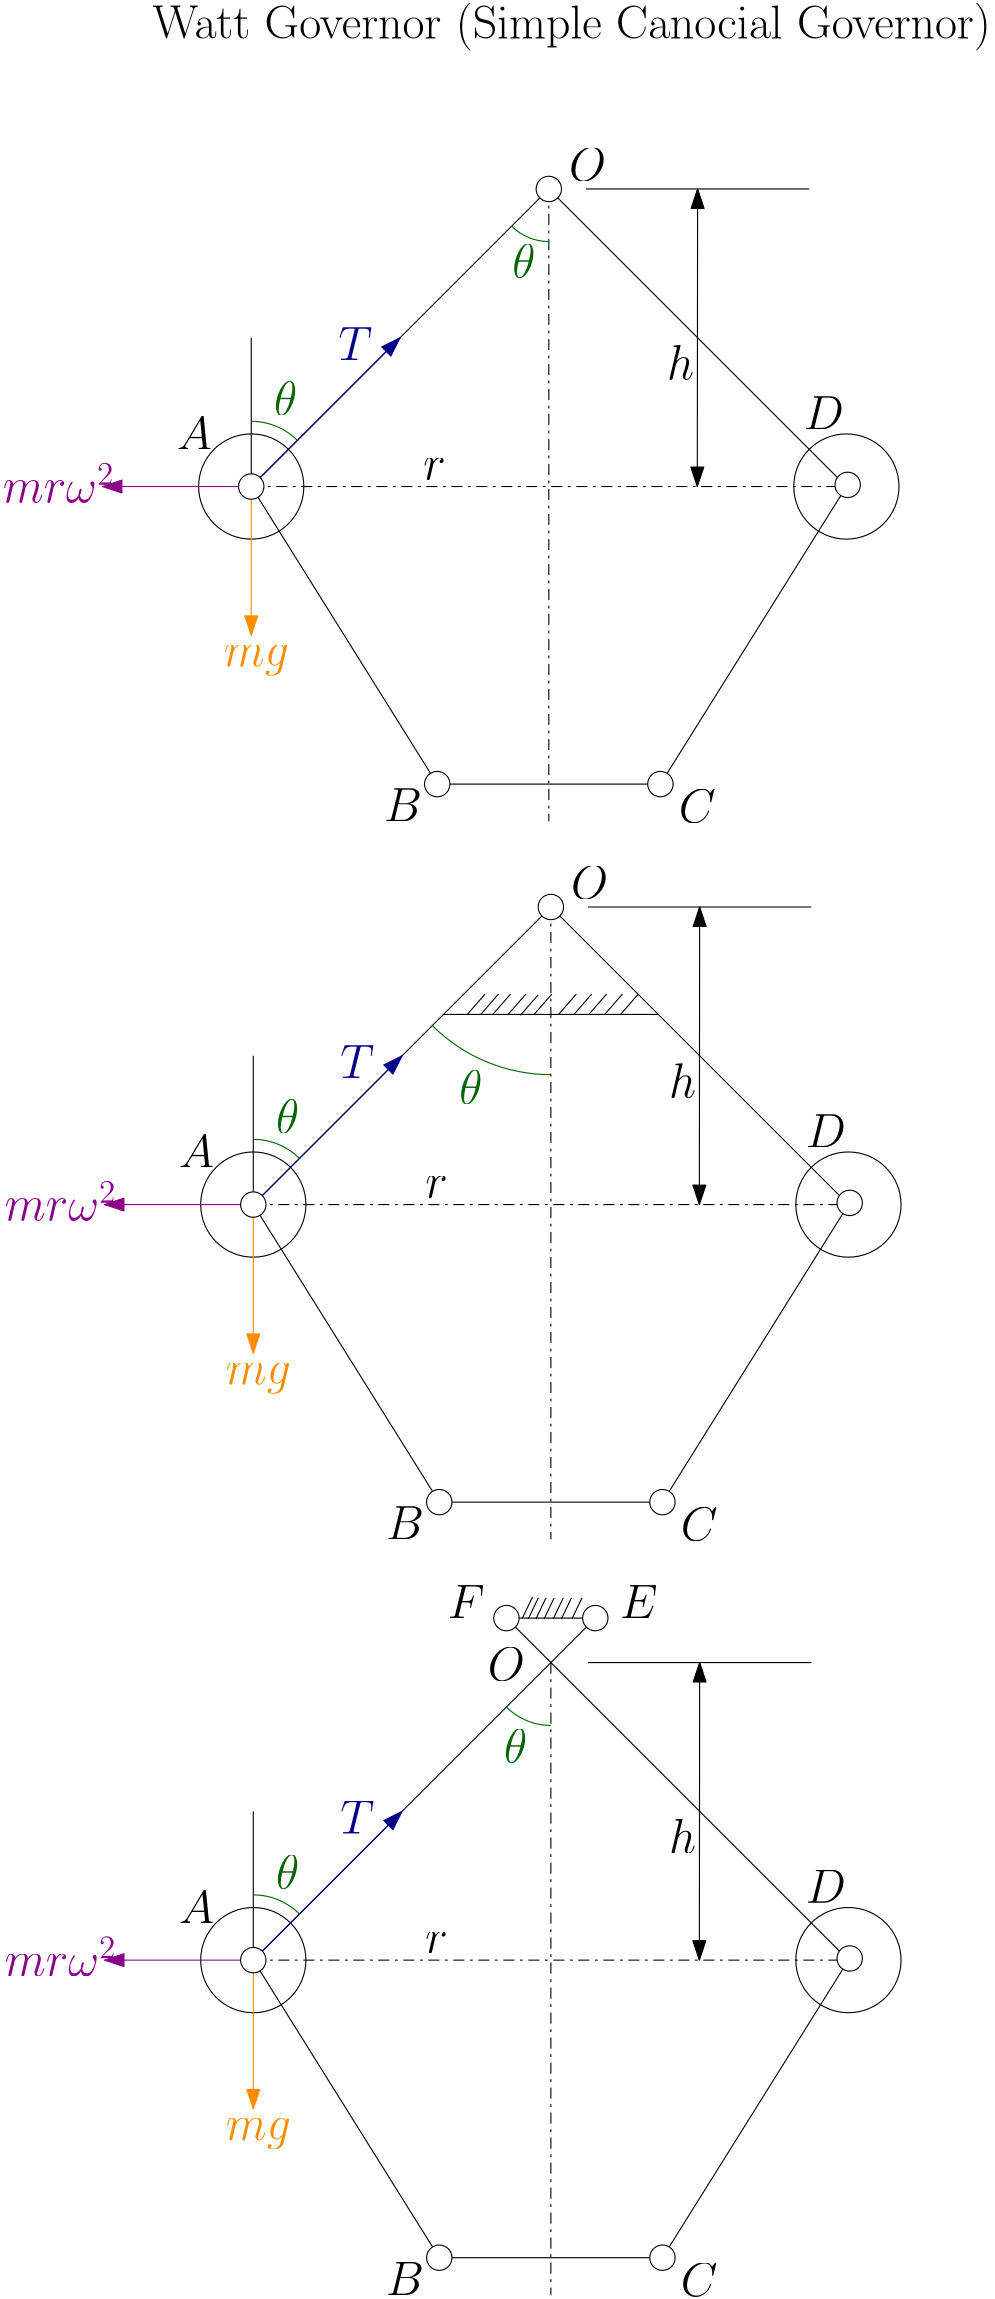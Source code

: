<?xml version="1.0"?>
<!DOCTYPE ipe SYSTEM "ipe.dtd">
<ipe version="70218" creator="Ipe 7.2.27">
<info created="D:20230807200359" modified="D:20230807220302"/>
<ipestyle name="basic">
<symbol name="arrow/arc(spx)">
<path stroke="sym-stroke" fill="sym-stroke" pen="sym-pen">
0 0 m
-1 0.333 l
-1 -0.333 l
h
</path>
</symbol>
<symbol name="arrow/farc(spx)">
<path stroke="sym-stroke" fill="white" pen="sym-pen">
0 0 m
-1 0.333 l
-1 -0.333 l
h
</path>
</symbol>
<symbol name="arrow/ptarc(spx)">
<path stroke="sym-stroke" fill="sym-stroke" pen="sym-pen">
0 0 m
-1 0.333 l
-0.8 0 l
-1 -0.333 l
h
</path>
</symbol>
<symbol name="arrow/fptarc(spx)">
<path stroke="sym-stroke" fill="white" pen="sym-pen">
0 0 m
-1 0.333 l
-0.8 0 l
-1 -0.333 l
h
</path>
</symbol>
<symbol name="mark/circle(sx)" transformations="translations">
<path fill="sym-stroke">
0.6 0 0 0.6 0 0 e
0.4 0 0 0.4 0 0 e
</path>
</symbol>
<symbol name="mark/disk(sx)" transformations="translations">
<path fill="sym-stroke">
0.6 0 0 0.6 0 0 e
</path>
</symbol>
<symbol name="mark/fdisk(sfx)" transformations="translations">
<group>
<path fill="sym-fill">
0.5 0 0 0.5 0 0 e
</path>
<path fill="sym-stroke" fillrule="eofill">
0.6 0 0 0.6 0 0 e
0.4 0 0 0.4 0 0 e
</path>
</group>
</symbol>
<symbol name="mark/box(sx)" transformations="translations">
<path fill="sym-stroke" fillrule="eofill">
-0.6 -0.6 m
0.6 -0.6 l
0.6 0.6 l
-0.6 0.6 l
h
-0.4 -0.4 m
0.4 -0.4 l
0.4 0.4 l
-0.4 0.4 l
h
</path>
</symbol>
<symbol name="mark/square(sx)" transformations="translations">
<path fill="sym-stroke">
-0.6 -0.6 m
0.6 -0.6 l
0.6 0.6 l
-0.6 0.6 l
h
</path>
</symbol>
<symbol name="mark/fsquare(sfx)" transformations="translations">
<group>
<path fill="sym-fill">
-0.5 -0.5 m
0.5 -0.5 l
0.5 0.5 l
-0.5 0.5 l
h
</path>
<path fill="sym-stroke" fillrule="eofill">
-0.6 -0.6 m
0.6 -0.6 l
0.6 0.6 l
-0.6 0.6 l
h
-0.4 -0.4 m
0.4 -0.4 l
0.4 0.4 l
-0.4 0.4 l
h
</path>
</group>
</symbol>
<symbol name="mark/cross(sx)" transformations="translations">
<group>
<path fill="sym-stroke">
-0.43 -0.57 m
0.57 0.43 l
0.43 0.57 l
-0.57 -0.43 l
h
</path>
<path fill="sym-stroke">
-0.43 0.57 m
0.57 -0.43 l
0.43 -0.57 l
-0.57 0.43 l
h
</path>
</group>
</symbol>
<symbol name="arrow/fnormal(spx)">
<path stroke="sym-stroke" fill="white" pen="sym-pen">
0 0 m
-1 0.333 l
-1 -0.333 l
h
</path>
</symbol>
<symbol name="arrow/pointed(spx)">
<path stroke="sym-stroke" fill="sym-stroke" pen="sym-pen">
0 0 m
-1 0.333 l
-0.8 0 l
-1 -0.333 l
h
</path>
</symbol>
<symbol name="arrow/fpointed(spx)">
<path stroke="sym-stroke" fill="white" pen="sym-pen">
0 0 m
-1 0.333 l
-0.8 0 l
-1 -0.333 l
h
</path>
</symbol>
<symbol name="arrow/linear(spx)">
<path stroke="sym-stroke" pen="sym-pen">
-1 0.333 m
0 0 l
-1 -0.333 l
</path>
</symbol>
<symbol name="arrow/fdouble(spx)">
<path stroke="sym-stroke" fill="white" pen="sym-pen">
0 0 m
-1 0.333 l
-1 -0.333 l
h
-1 0 m
-2 0.333 l
-2 -0.333 l
h
</path>
</symbol>
<symbol name="arrow/double(spx)">
<path stroke="sym-stroke" fill="sym-stroke" pen="sym-pen">
0 0 m
-1 0.333 l
-1 -0.333 l
h
-1 0 m
-2 0.333 l
-2 -0.333 l
h
</path>
</symbol>
<symbol name="arrow/mid-normal(spx)">
<path stroke="sym-stroke" fill="sym-stroke" pen="sym-pen">
0.5 0 m
-0.5 0.333 l
-0.5 -0.333 l
h
</path>
</symbol>
<symbol name="arrow/mid-fnormal(spx)">
<path stroke="sym-stroke" fill="white" pen="sym-pen">
0.5 0 m
-0.5 0.333 l
-0.5 -0.333 l
h
</path>
</symbol>
<symbol name="arrow/mid-pointed(spx)">
<path stroke="sym-stroke" fill="sym-stroke" pen="sym-pen">
0.5 0 m
-0.5 0.333 l
-0.3 0 l
-0.5 -0.333 l
h
</path>
</symbol>
<symbol name="arrow/mid-fpointed(spx)">
<path stroke="sym-stroke" fill="white" pen="sym-pen">
0.5 0 m
-0.5 0.333 l
-0.3 0 l
-0.5 -0.333 l
h
</path>
</symbol>
<symbol name="arrow/mid-double(spx)">
<path stroke="sym-stroke" fill="sym-stroke" pen="sym-pen">
1 0 m
0 0.333 l
0 -0.333 l
h
0 0 m
-1 0.333 l
-1 -0.333 l
h
</path>
</symbol>
<symbol name="arrow/mid-fdouble(spx)">
<path stroke="sym-stroke" fill="white" pen="sym-pen">
1 0 m
0 0.333 l
0 -0.333 l
h
0 0 m
-1 0.333 l
-1 -0.333 l
h
</path>
</symbol>
<anglesize name="22.5 deg" value="22.5"/>
<anglesize name="30 deg" value="30"/>
<anglesize name="45 deg" value="45"/>
<anglesize name="60 deg" value="60"/>
<anglesize name="90 deg" value="90"/>
<arrowsize name="large" value="10"/>
<arrowsize name="small" value="5"/>
<arrowsize name="tiny" value="3"/>
<color name="blue" value="0 0 1"/>
<color name="brown" value="0.647 0.165 0.165"/>
<color name="darkblue" value="0 0 0.545"/>
<color name="darkcyan" value="0 0.545 0.545"/>
<color name="darkgray" value="0.663"/>
<color name="darkgreen" value="0 0.392 0"/>
<color name="darkmagenta" value="0.545 0 0.545"/>
<color name="darkorange" value="1 0.549 0"/>
<color name="darkred" value="0.545 0 0"/>
<color name="gold" value="1 0.843 0"/>
<color name="gray" value="0.745"/>
<color name="green" value="0 1 0"/>
<color name="lightblue" value="0.678 0.847 0.902"/>
<color name="lightcyan" value="0.878 1 1"/>
<color name="lightgray" value="0.827"/>
<color name="lightgreen" value="0.565 0.933 0.565"/>
<color name="lightyellow" value="1 1 0.878"/>
<color name="navy" value="0 0 0.502"/>
<color name="orange" value="1 0.647 0"/>
<color name="pink" value="1 0.753 0.796"/>
<color name="purple" value="0.627 0.125 0.941"/>
<color name="red" value="1 0 0"/>
<color name="seagreen" value="0.18 0.545 0.341"/>
<color name="turquoise" value="0.251 0.878 0.816"/>
<color name="violet" value="0.933 0.51 0.933"/>
<color name="yellow" value="1 1 0"/>
<dashstyle name="dash dot dotted" value="[4 2 1 2 1 2] 0"/>
<dashstyle name="dash dotted" value="[4 2 1 2] 0"/>
<dashstyle name="dashed" value="[4] 0"/>
<dashstyle name="dotted" value="[1 3] 0"/>
<gridsize name="10 pts (~3.5 mm)" value="10"/>
<gridsize name="14 pts (~5 mm)" value="14"/>
<gridsize name="16 pts (~6 mm)" value="16"/>
<gridsize name="20 pts (~7 mm)" value="20"/>
<gridsize name="28 pts (~10 mm)" value="28"/>
<gridsize name="32 pts (~12 mm)" value="32"/>
<gridsize name="4 pts" value="4"/>
<gridsize name="56 pts (~20 mm)" value="56"/>
<gridsize name="8 pts (~3 mm)" value="8"/>
<opacity name="10%" value="0.1"/>
<opacity name="30%" value="0.3"/>
<opacity name="50%" value="0.5"/>
<opacity name="75%" value="0.75"/>
<pen name="fat" value="1.2"/>
<pen name="heavier" value="0.8"/>
<pen name="ultrafat" value="2"/>
<symbolsize name="large" value="5"/>
<symbolsize name="small" value="2"/>
<symbolsize name="tiny" value="1.1"/>
<textsize name="Huge" value="\Huge"/>
<textsize name="LARGE" value="\LARGE"/>
<textsize name="Large" value="\Large"/>
<textsize name="footnote" value="\footnotesize"/>
<textsize name="huge" value="\huge"/>
<textsize name="large" value="\large"/>
<textsize name="script" value="\scriptsize"/>
<textsize name="small" value="\small"/>
<textsize name="tiny" value="\tiny"/>
<textstyle name="center" begin="\begin{center}" end="\end{center}"/>
<textstyle name="item" begin="\begin{itemize}\item{}" end="\end{itemize}"/>
<textstyle name="itemize" begin="\begin{itemize}" end="\end{itemize}"/>
<tiling name="falling" angle="-60" step="4" width="1"/>
<tiling name="rising" angle="30" step="4" width="1"/>
</ipestyle>
<page>
<layer name="alpha"/>
<view layers="alpha" active="alpha"/>
<path layer="alpha" matrix="0.836928 0 0 0.836928 -17.3804 125.239" stroke="black" dash="dash dotted">
256 640 m
512 640 l
</path>
<text matrix="1.07538 0 0 1.14659 -96.7967 -40.1086" transformations="translations" pos="240 752" stroke="black" type="label" width="302.086" height="12.896" depth="4.29" valign="baseline" size="LARGE">Watt Governor (Simple Canocial Governor)</text>
<path matrix="0.836928 0 0 0.836928 -70.9438 178.803" stroke="black">
448 704 m
320 576 l
</path>
<path matrix="0.836928 0 0 0.836928 -70.9438 178.803" stroke="black">
448 704 m
576 576 l
</path>
<path matrix="0.836928 0 0 0.836928 -17.3804 125.239" stroke="black">
336 512 m
432 512 l
</path>
<path matrix="0.836928 0 0 0.836928 -17.3804 125.239" stroke="black">
256 640 m
336 512 l
</path>
<path matrix="0.836928 0 0 0.836928 -17.3804 125.239" stroke="black">
512 640 m
432 512 l
</path>
<path matrix="0.836928 0 0 0.836928 -17.3804 125.239" stroke="black">
22.6274 0 0 22.6274 256 640 e
</path>
<path matrix="0.836928 0 0 0.836928 -17.3804 125.239" stroke="black">
22.6274 0 0 22.6274 512 640 e
</path>
<path matrix="0.836928 0 0 0.836928 197.333 125.84" stroke="black" fill="white">
5.46196 0 0 5.46196 256 640 e
</path>
<path matrix="0.836928 0 0 0.836928 -17.3804 125.239" stroke="black" dash="dash dotted">
384 768 m
384 496 l
</path>
<path matrix="0.836928 0 0 0.836928 89.7464 232.366" stroke="black" fill="white">
5.46196 0 0 5.46196 256 640 e
</path>
<path matrix="0.836928 0 0 0.836928 49.5738 18.1124" stroke="black" fill="white">
5.46196 0 0 5.46196 256 640 e
</path>
<path matrix="0.836928 0 0 0.836928 129.919 18.1124" stroke="black" fill="white">
5.46196 0 0 5.46196 256 640 e
</path>
<path matrix="0.836928 0 0 0.836928 -17.3804 125.239" stroke="black">
256 640 m
256 704 l
</path>
<path matrix="0.836928 0 0 0.836928 -17.3804 125.239" stroke="darkorange" arrow="normal/normal">
256 640 m
256 576 l
</path>
<path matrix="0.836928 0 0 0.836928 -17.3804 125.239" stroke="darkmagenta" arrow="normal/normal">
256 640 m
192 640 l
</path>
<path matrix="0.836928 0 0 0.836928 -17.3804 125.239" stroke="darkblue" arrow="normal/normal">
256 640 m
320 704 l
</path>
<path matrix="0.836928 0 0 0.836928 -17.3804 125.239" stroke="darkgreen">
368 752 m
22.6274 0 0 22.6274 384 768 384 745.373 a
</path>
<text matrix="0.836928 0 0 0.836928 9.40129 111.848" transformations="translations" pos="192 672" stroke="black" type="label" width="12.636" height="11.764" depth="0" valign="baseline" size="LARGE" style="math">A</text>
<text matrix="0.836928 0 0 0.836928 83.9746 -22.0602" transformations="translations" pos="192 672" stroke="black" type="label" width="13.675" height="11.764" depth="0" valign="baseline" size="LARGE" style="math">B</text>
<text matrix="0.836928 0 0 0.836928 190.079 -22.4725" transformations="translations" pos="192 672" stroke="black" type="label" width="13.296" height="11.764" depth="0" valign="baseline" size="LARGE" style="math">C</text>
<text matrix="0.836928 0 0 0.836928 235.104 119.08" transformations="translations" pos="192 672" stroke="black" type="label" width="14.464" height="11.764" depth="0" valign="baseline" size="LARGE" style="math">D</text>
<text matrix="0.836928 0 0 0.836928 150.588 208.543" transformations="translations" pos="192 672" stroke="black" type="label" width="13.351" height="11.764" depth="0" valign="baseline" size="LARGE" style="math">O</text>
<path matrix="0.836928 0 0 0.836928 -17.3804 125.239" stroke="black" fill="white">
5.46196 0 0 5.46196 256 640 e
</path>
<path matrix="0.836928 0 0 0.836928 -17.3804 125.239" stroke="darkgreen">
275.833 659.833 m
28.048 0 0 28.048 256 640 256 668.048 a
</path>
<text matrix="0.836928 0 0 0.836928 130.149 173.769" transformations="translations" pos="192 672" stroke="darkgreen" type="label" width="8.324" height="11.955" depth="0" valign="baseline" size="LARGE" style="math">\theta</text>
<text matrix="0.836928 0 0 0.836928 44.3964 124.296" transformations="translations" pos="192 672" stroke="darkgreen" type="label" width="8.324" height="11.955" depth="0" valign="baseline" size="LARGE" style="math">\theta</text>
<path matrix="0.836928 0 0 0.836928 -17.3804 125.239" stroke="black" arrow="normal/normal" rarrow="normal/normal">
448 768 m
447.868 640 l
</path>
<text matrix="0.836928 0 0 0.836928 185.862 137.133" transformations="translations" pos="192 672" stroke="black" type="label" width="9.704" height="11.955" depth="0" valign="baseline" size="LARGE" style="math">h</text>
<path matrix="0.836928 0 0 0.836928 -17.3804 125.239" stroke="black">
400 768 m
496 768 l
</path>
<text matrix="0.836928 0 0 0.836928 98.0958 101.084" transformations="translations" pos="192 672" stroke="black" type="label" width="8.065" height="7.412" depth="0" valign="baseline" size="LARGE" style="math">r</text>
<text matrix="0.836928 0 0 0.836928 -53.2636 92.884" transformations="translations" pos="192 672" stroke="darkmagenta" type="label" width="40.275" height="13.952" depth="0" valign="baseline" size="LARGE" style="math">mr\omega^2</text>
<text matrix="0.836928 0 0 0.836928 26.3047 33.9296" transformations="translations" pos="192 672" stroke="darkorange" type="label" width="23.434" height="7.41" depth="3.35" valign="baseline" size="LARGE" style="math">mg</text>
<text matrix="0.836928 0 0 0.836928 67.5317 144.005" transformations="translations" pos="192 672" stroke="darkblue" type="label" width="12.221" height="11.764" depth="0" valign="baseline" size="LARGE" style="math">T</text>
<path matrix="0.836928 0 0 0.836928 -16.6424 -133.256" stroke="black" dash="dash dotted">
256 640 m
512 640 l
</path>
<path matrix="0.836928 0 0 0.836928 -70.2058 -79.6922" stroke="black">
448 704 m
320 576 l
</path>
<path matrix="0.836928 0 0 0.836928 -70.2058 -79.6922" stroke="black">
448 704 m
576 576 l
</path>
<path matrix="0.836928 0 0 0.836928 -16.6424 -133.256" stroke="black">
336 512 m
432 512 l
</path>
<path matrix="0.836928 0 0 0.836928 -16.6424 -133.256" stroke="black">
256 640 m
336 512 l
</path>
<path matrix="0.836928 0 0 0.836928 -16.6424 -133.256" stroke="black">
512 640 m
432 512 l
</path>
<path matrix="0.836928 0 0 0.836928 -16.6424 -133.256" stroke="black">
22.6274 0 0 22.6274 256 640 e
</path>
<path matrix="0.836928 0 0 0.836928 -16.6424 -133.256" stroke="black">
22.6274 0 0 22.6274 512 640 e
</path>
<path matrix="0.836928 0 0 0.836928 198.071 -132.654" stroke="black" fill="white">
5.46196 0 0 5.46196 256 640 e
</path>
<path matrix="0.836928 0 0 0.836928 -16.6424 -133.256" stroke="black" dash="dash dotted">
384 768 m
384 496 l
</path>
<path matrix="0.836928 0 0 0.836928 90.4845 -26.1288" stroke="black" fill="white">
5.46196 0 0 5.46196 256 640 e
</path>
<path matrix="0.836928 0 0 0.836928 50.3119 -240.382" stroke="black" fill="white">
5.46196 0 0 5.46196 256 640 e
</path>
<path matrix="0.836928 0 0 0.836928 130.657 -240.382" stroke="black" fill="white">
5.46196 0 0 5.46196 256 640 e
</path>
<path matrix="0.836928 0 0 0.836928 -16.6424 -133.256" stroke="black">
256 640 m
256 704 l
</path>
<path matrix="0.836928 0 0 0.836928 -16.6424 -133.256" stroke="darkorange" arrow="normal/normal">
256 640 m
256 576 l
</path>
<path matrix="0.836928 0 0 0.836928 -16.6424 -133.256" stroke="darkmagenta" arrow="normal/normal">
256 640 m
192 640 l
</path>
<path matrix="0.836928 0 0 0.836928 -16.6424 -133.256" stroke="darkblue" arrow="normal/normal">
256 640 m
320 704 l
</path>
<text matrix="0.836928 0 0 0.836928 10.1394 -146.646" transformations="translations" pos="192 672" stroke="black" type="label" width="12.636" height="11.764" depth="0" valign="baseline" size="LARGE" style="math">A</text>
<text matrix="0.836928 0 0 0.836928 84.713 -280.555" transformations="translations" pos="192 672" stroke="black" type="label" width="13.675" height="11.764" depth="0" valign="baseline" size="LARGE" style="math">B</text>
<text matrix="0.836928 0 0 0.836928 190.817 -280.968" transformations="translations" pos="192 672" stroke="black" type="label" width="13.296" height="11.764" depth="0" valign="baseline" size="LARGE" style="math">C</text>
<text matrix="0.836928 0 0 0.836928 235.842 -139.415" transformations="translations" pos="192 672" stroke="black" type="label" width="14.464" height="11.764" depth="0" valign="baseline" size="LARGE" style="math">D</text>
<text matrix="0.836928 0 0 0.836928 151.327 -49.9522" transformations="translations" pos="192 672" stroke="black" type="label" width="13.351" height="11.764" depth="0" valign="baseline" size="LARGE" style="math">O</text>
<path matrix="0.836928 0 0 0.836928 -16.6424 -133.256" stroke="black" fill="white">
5.46196 0 0 5.46196 256 640 e
</path>
<path matrix="0.836928 0 0 0.836928 -16.6424 -133.256" stroke="darkgreen">
275.833 659.833 m
28.048 0 0 28.048 256 640 256 668.048 a
</path>
<text matrix="0.836928 0 0 0.836928 45.1347 -134.199" transformations="translations" pos="192 672" stroke="darkgreen" type="label" width="8.324" height="11.955" depth="0" valign="baseline" size="LARGE" style="math">\theta</text>
<path matrix="0.836928 0 0 0.836928 -16.6424 -133.256" stroke="black" arrow="normal/normal" rarrow="normal/normal">
448 768 m
447.868 640 l
</path>
<text matrix="0.836928 0 0 0.836928 186.6 -121.361" transformations="translations" pos="192 672" stroke="black" type="label" width="9.704" height="11.955" depth="0" valign="baseline" size="LARGE" style="math">h</text>
<path matrix="0.836928 0 0 0.836928 -16.6424 -133.256" stroke="black">
400 768 m
496 768 l
</path>
<text matrix="0.836928 0 0 0.836928 98.8336 -157.411" transformations="translations" pos="192 672" stroke="black" type="label" width="8.065" height="7.412" depth="0" valign="baseline" size="LARGE" style="math">r</text>
<text matrix="0.836928 0 0 0.836928 -52.5255 -165.611" transformations="translations" pos="192 672" stroke="darkmagenta" type="label" width="40.275" height="13.952" depth="0" valign="baseline" size="LARGE" style="math">mr\omega^2</text>
<text matrix="0.836928 0 0 0.836928 27.0428 -224.565" transformations="translations" pos="192 672" stroke="darkorange" type="label" width="23.434" height="7.41" depth="3.35" valign="baseline" size="LARGE" style="math">mg</text>
<text matrix="0.836928 0 0 0.836928 68.2699 -114.49" transformations="translations" pos="192 672" stroke="darkblue" type="label" width="12.221" height="11.764" depth="0" valign="baseline" size="LARGE" style="math">T</text>
<path matrix="1 0 0 1 -142.524 6.8274" stroke="black">
408.584 464 m
485.94 464 l
</path>
<path matrix="1 0 0 1 -142.524 6.8274" stroke="black">
417.183 464 m
423.582 471.345 l
</path>
<path matrix="1 0 0 1 -137.681 6.8274" stroke="black">
417.183 464 m
423.582 471.345 l
</path>
<path matrix="1 0 0 1 -133.358 6.8274" stroke="black">
417.183 464 m
423.582 471.345 l
</path>
<path matrix="1 0 0 1 -127.824 6.8274" stroke="black">
417.183 464 m
423.582 471.345 l
</path>
<path matrix="1 0 0 1 -123.431 6.51144" stroke="black">
417.183 464 m
423.582 471.345 l
</path>
<path matrix="1 0 0 1 -118.486 6.8274" stroke="black">
417.183 464 m
423.582 471.345 l
</path>
<path matrix="1 0 0 1 -109.667 6.8274" stroke="black">
417.183 464 m
423.582 471.345 l
</path>
<path matrix="1 0 0 1 -104.133 6.8274" stroke="black">
417.183 464 m
423.582 471.345 l
</path>
<path matrix="1 0 0 1 -98.7724 6.8274" stroke="black">
417.183 464 m
423.582 471.345 l
</path>
<path matrix="1 0 0 1 -93.0657 6.8274" stroke="black">
417.183 464 m
423.582 471.345 l
</path>
<path matrix="1 0 0 1 -87.359 6.8274" stroke="black">
417.183 464 m
423.582 471.345 l
</path>
<path matrix="1 0 0 1 -142.524 6.8274" stroke="darkgreen">
404.584 460 m
60.3554 0 0 60.3554 447.262 502.678 447.262 442.322 a
</path>
<text matrix="0.836928 0 0 0.836928 111.096 -123.691" transformations="translations" pos="192 672" stroke="darkgreen" type="label" width="8.324" height="11.955" depth="0" valign="baseline" size="LARGE" style="math">\theta</text>
<path matrix="0.836928 0 0 0.836928 -16.6418 -405.256" stroke="black" dash="dash dotted">
256 640 m
512 640 l
</path>
<path matrix="0.961928 0 0 0.961928 -110.206 -423.692" stroke="black">
448 704 m
320 576 l
</path>
<path matrix="0.961933 0 0 0.961928 -142.208 -423.692" stroke="black">
448 704 m
576 576 l
</path>
<path matrix="0.836928 0 0 0.836928 -16.6418 -405.256" stroke="black">
336 512 m
432 512 l
</path>
<path matrix="0.836928 0 0 0.836928 -16.6418 -405.256" stroke="black">
256 640 m
336 512 l
</path>
<path matrix="0.836928 0 0 0.836928 -16.6418 -405.256" stroke="black">
512 640 m
432 512 l
</path>
<path matrix="0.836928 0 0 0.836928 -16.6418 -405.256" stroke="black">
22.6274 0 0 22.6274 256 640 e
</path>
<path matrix="0.836928 0 0 0.836928 -16.6418 -405.256" stroke="black">
22.6274 0 0 22.6274 512 640 e
</path>
<path matrix="0.836928 0 0 0.836928 198.071 -404.655" stroke="black" fill="white">
5.46196 0 0 5.46196 256 640 e
</path>
<path matrix="0.836928 0 0 0.836928 -16.6418 -405.256" stroke="black" dash="dash dotted">
384 768 m
384 496 l
</path>
<path matrix="0.836928 0 0 0.836928 50.3122 -512.383" stroke="black" fill="white">
5.46196 0 0 5.46196 256 640 e
</path>
<path matrix="0.836928 0 0 0.836928 130.657 -512.383" stroke="black" fill="white">
5.46196 0 0 5.46196 256 640 e
</path>
<path matrix="0.836928 0 0 0.836928 -16.6418 -405.256" stroke="black">
256 640 m
256 704 l
</path>
<path matrix="0.836928 0 0 0.836928 -16.6418 -405.256" stroke="darkorange" arrow="normal/normal">
256 640 m
256 576 l
</path>
<path matrix="0.836928 0 0 0.836928 -16.6418 -405.256" stroke="darkmagenta" arrow="normal/normal">
256 640 m
192 640 l
</path>
<path matrix="0.836928 0 0 0.836928 -16.6418 -405.256" stroke="darkblue" arrow="normal/normal">
256 640 m
320 704 l
</path>
<text matrix="0.836928 0 0 0.836928 10.1392 -418.647" transformations="translations" pos="192 672" stroke="black" type="label" width="12.636" height="11.764" depth="0" valign="baseline" size="LARGE" style="math">A</text>
<text matrix="0.836928 0 0 0.836928 84.7132 -552.555" transformations="translations" pos="192 672" stroke="black" type="label" width="13.675" height="11.764" depth="0" valign="baseline" size="LARGE" style="math">B</text>
<text matrix="0.836928 0 0 0.836928 190.817 -552.968" transformations="translations" pos="192 672" stroke="black" type="label" width="13.296" height="11.764" depth="0" valign="baseline" size="LARGE" style="math">C</text>
<text matrix="0.836928 0 0 0.836928 235.842 -411.415" transformations="translations" pos="192 672" stroke="black" type="label" width="14.464" height="11.764" depth="0" valign="baseline" size="LARGE" style="math">D</text>
<text matrix="0.836928 0 0 0.836928 121.311 -331.381" transformations="translations" pos="192 672" stroke="black" type="label" width="13.351" height="11.764" depth="0" valign="baseline" size="LARGE" style="math">O</text>
<path matrix="0.836928 0 0 0.836928 -16.6418 -405.256" stroke="black" fill="white">
5.46196 0 0 5.46196 256 640 e
</path>
<path matrix="0.836928 0 0 0.836928 -16.6418 -405.256" stroke="darkgreen">
275.833 659.833 m
28.048 0 0 28.048 256 640 256 668.048 a
</path>
<text matrix="0.836928 0 0 0.836928 45.1352 -406.199" transformations="translations" pos="192 672" stroke="darkgreen" type="label" width="8.324" height="11.955" depth="0" valign="baseline" size="LARGE" style="math">\theta</text>
<path matrix="0.836928 0 0 0.836928 -16.6418 -405.256" stroke="black" arrow="normal/normal" rarrow="normal/normal">
448 768 m
447.868 640 l
</path>
<text matrix="0.836928 0 0 0.836928 186.6 -393.362" transformations="translations" pos="192 672" stroke="black" type="label" width="9.704" height="11.955" depth="0" valign="baseline" size="LARGE" style="math">h</text>
<path matrix="0.836928 0 0 0.836928 -16.6418 -405.256" stroke="black">
400 768 m
496 768 l
</path>
<text matrix="0.836928 0 0 0.836928 98.8342 -429.412" transformations="translations" pos="192 672" stroke="black" type="label" width="8.065" height="7.412" depth="0" valign="baseline" size="LARGE" style="math">r</text>
<text matrix="0.836928 0 0 0.836928 -52.5254 -437.611" transformations="translations" pos="192 672" stroke="darkmagenta" type="label" width="40.275" height="13.952" depth="0" valign="baseline" size="LARGE" style="math">mr\omega^2</text>
<text matrix="0.836928 0 0 0.836928 27.0432 -496.566" transformations="translations" pos="192 672" stroke="darkorange" type="label" width="23.434" height="7.41" depth="3.35" valign="baseline" size="LARGE" style="math">mg</text>
<text matrix="0.836928 0 0 0.836928 68.2702 -386.49" transformations="translations" pos="192 672" stroke="darkblue" type="label" width="12.221" height="11.764" depth="0" valign="baseline" size="LARGE" style="math">T</text>
<path matrix="1 0 0 1 -143.262 -2.49481" stroke="black">
431.999 256 m
464 256 l
</path>
<path matrix="0.836928 0 0 0.836928 74.4845 -282.129" stroke="black" fill="white">
5.46196 0 0 5.46196 256 640 e
</path>
<path matrix="0.836928 0 0 0.836928 106.485 -282.129" stroke="black" fill="white">
5.46196 0 0 5.46196 256 640 e
</path>
<path matrix="1 0 0 1 -143.262 -2.49481" stroke="black">
437.741 256 m
441.372 263.562 l
</path>
<path matrix="1 0 0 1 -141.163 -2.8048" stroke="black">
437.741 256 m
441.372 263.562 l
</path>
<path matrix="1 0 0 1 -138.396 -2.8048" stroke="black">
437.741 256 m
441.372 263.562 l
</path>
<path matrix="1 0 0 1 -135.457 -2.8048" stroke="black">
437.741 256 m
441.372 263.562 l
</path>
<path matrix="1 0 0 1 -132.171 -2.8048" stroke="black">
437.741 256 m
441.372 263.562 l
</path>
<path matrix="1 0 0 1 -129.231 -2.8048" stroke="black">
437.741 256 m
441.372 263.562 l
</path>
<path matrix="1 0 0 1 -125.427 -2.8048" stroke="black">
437.741 256 m
441.372 263.562 l
</path>
<path matrix="1 0 0 1 -143.262 -2.49481" stroke="darkgreen">
431.993 223.993 m
22.6383 0 0 22.6383 448.001 240 448.001 217.362 a
</path>
<text matrix="0.836928 0 0 0.836928 127.16 -360.813" transformations="translations" pos="192 672" stroke="darkgreen" type="label" width="8.324" height="11.955" depth="0" valign="baseline" size="LARGE" style="math">\theta</text>
<text matrix="0.836928 0 0 0.836928 106.955 -308.862" transformations="translations" pos="192 672" stroke="black" type="label" width="13.253" height="11.764" depth="0" valign="baseline" size="LARGE" style="math">F</text>
<text matrix="0.836928 0 0 0.836928 168.961 -308.862" transformations="translations" pos="192 672" stroke="black" type="label" width="13.487" height="11.764" depth="0" valign="baseline" size="LARGE" style="math">E</text>
</page>
</ipe>
